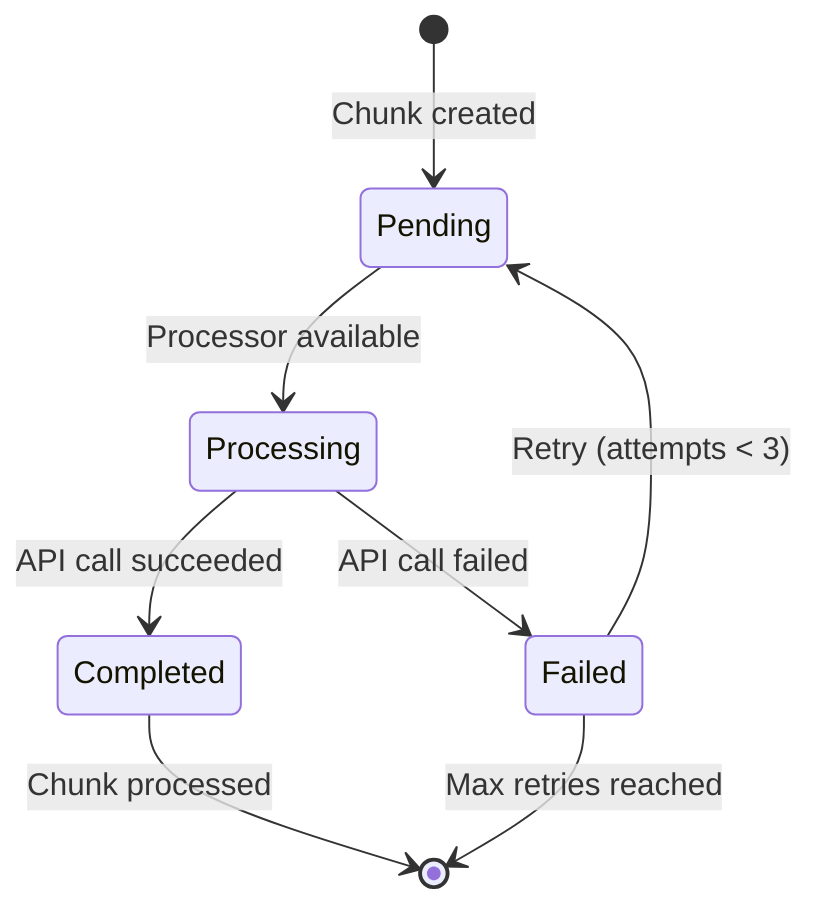 stateDiagram-v2
    [*] --> Pending: Chunk created
    Pending --> Processing: Processor available
    Processing --> Completed: API call succeeded
    Processing --> Failed: API call failed
    Failed --> Pending: Retry (attempts < 3)
    Failed --> [*]: Max retries reached
    Completed --> [*]: Chunk processed